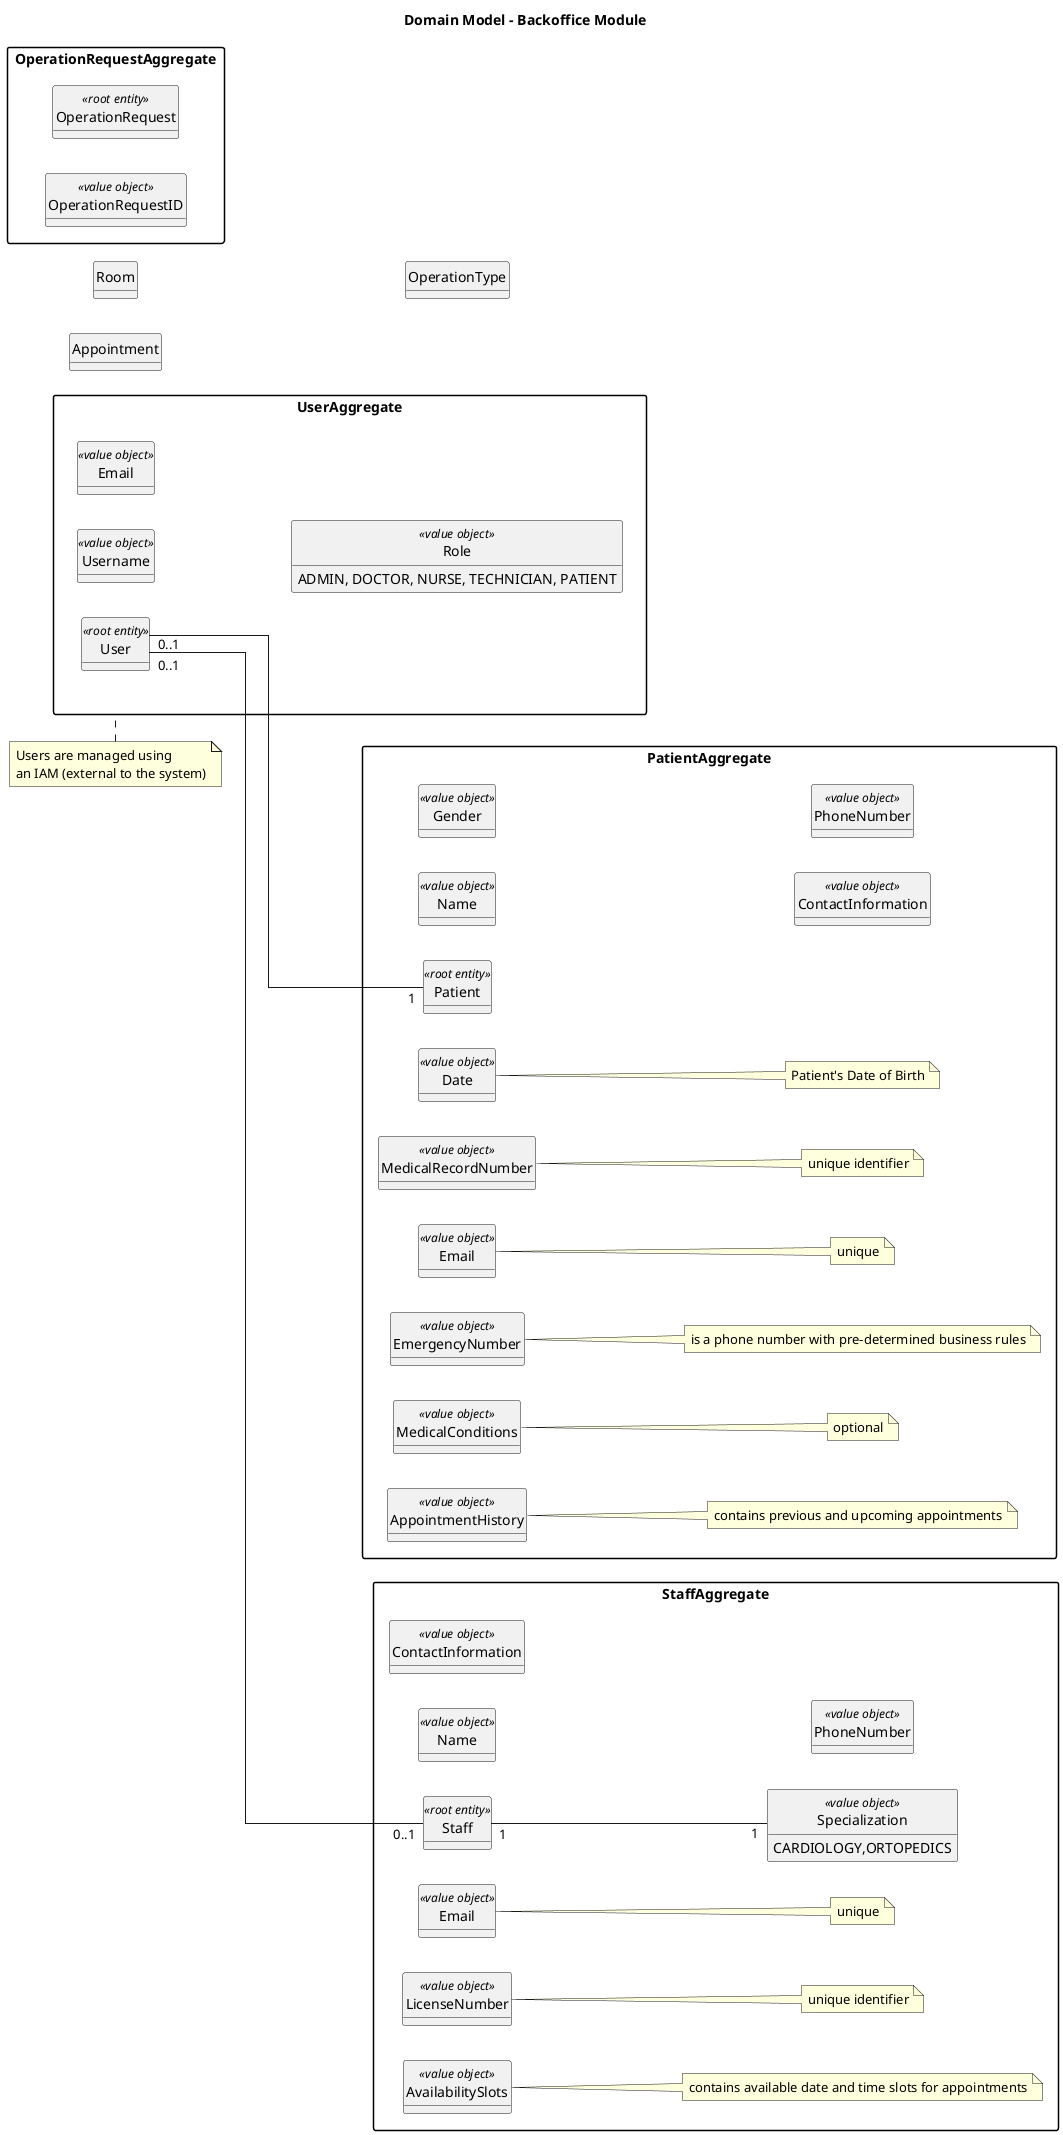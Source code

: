@startuml domain-model-backend-module

skinparam packageStyle rectangle
skinparam shadowing false
skinparam classAttributeIconSize 0
skinparam linetype ortho

top to bottom direction
left to right direction

hide methods
hide circle

title Domain Model - Backoffice Module

package PatientAggregate {
  class Patient <<root entity>> {}
  class Name <<value object>> {}
  class Date <<value object>> {}
  note right of Date: Patient's Date of Birth
  class Gender <<value object>> {}
  class MedicalRecordNumber <<value object>> {}
  note right of MedicalRecordNumber: unique identifier
  class ContactInformation <<value object>> {}
  class Email <<value object>> {}
  note right of Email: unique
  class PhoneNumber <<value object>> {}
  class EmergencyNumber <<value object>> {}
  note right of EmergencyNumber: is a phone number with pre-determined business rules
  class MedicalConditions <<value object>> {}
  note right of MedicalConditions: optional
  class AppointmentHistory <<value object>> {}
  note right of AppointmentHistory: contains previous and upcoming appointments
}

package StaffAggregate {
  class Staff <<root entity>> {}
  class Name <<value object>> {}
  class ContactInformation <<value object>> {}
  class Email <<value object>> {}
  note right of Email: unique
  class PhoneNumber <<value object>> {}
  class LicenseNumber <<value object>> {}
  note right of LicenseNumber: unique identifier
  class Specialization <<value object>> {
    CARDIOLOGY,ORTOPEDICS
  }
  class AvailabilitySlots <<value object>> {}
  note right of AvailabilitySlots: contains available date and time slots for appointments
}

package UserAggregate {
  class User <<root entity>> {}
  class Username <<value object>> {}
  class Email <<value object>> {}
  class Role <<value object>> {
    ADMIN, DOCTOR, NURSE, TECHNICIAN, PATIENT 
  }
}
note top of UserAggregate: Users are managed using\nan IAM (external to the system)

class Room{}

class Appointment{}

class OperationType{}

package OperationRequestAggregate {
  class OperationRequest <<root entity>> {}
  class OperationRequestID <<value object>> {}
}

User "0..1" -- "0..1" Staff
User "0..1" -- "1" Patient

Staff "1" -- "1" Specialization